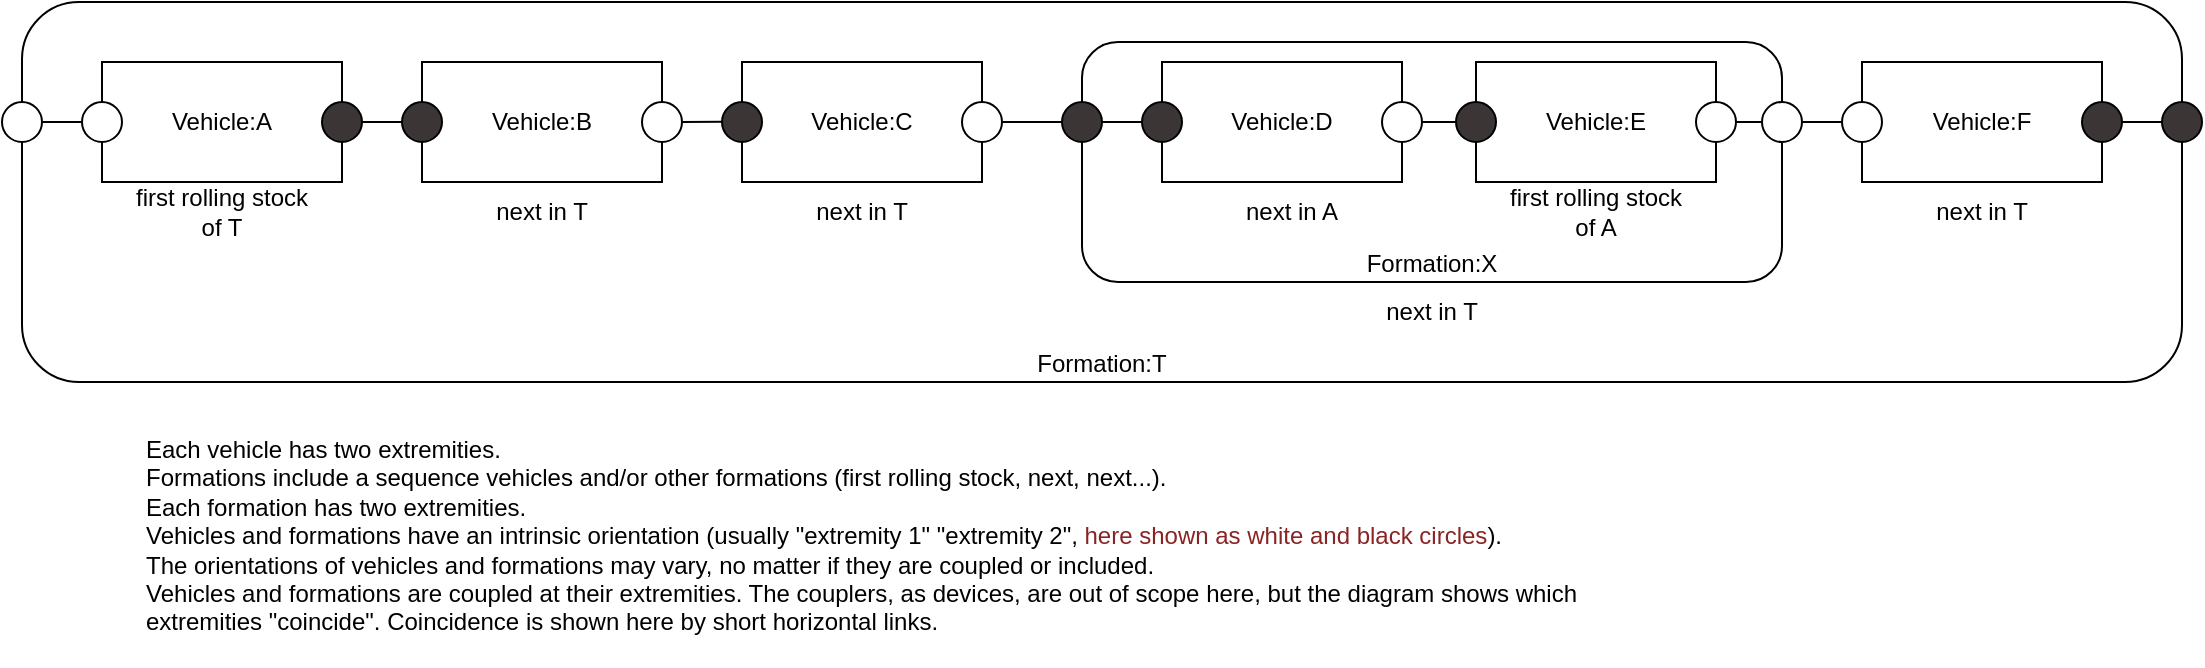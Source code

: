 <mxfile version="26.0.4">
  <diagram name="Vehicles and Formations" id="v-HXxS2JqQLrvBMkdDXK">
    <mxGraphModel dx="1000" dy="813" grid="1" gridSize="10" guides="1" tooltips="1" connect="1" arrows="1" fold="1" page="1" pageScale="1" pageWidth="1169" pageHeight="827" math="0" shadow="0">
      <root>
        <mxCell id="0" />
        <mxCell id="1" parent="0" />
        <mxCell id="QkP3R4wny_Kz9jWWcXJ1-10" value="Formation:T" style="rounded=1;whiteSpace=wrap;html=1;align=center;verticalAlign=bottom;" vertex="1" parent="1">
          <mxGeometry x="10" y="210" width="1080" height="190" as="geometry" />
        </mxCell>
        <mxCell id="QkP3R4wny_Kz9jWWcXJ1-11" value="" style="ellipse;whiteSpace=wrap;html=1;aspect=fixed;" vertex="1" parent="1">
          <mxGeometry y="260" width="20" height="20" as="geometry" />
        </mxCell>
        <mxCell id="QkP3R4wny_Kz9jWWcXJ1-24" value="" style="ellipse;whiteSpace=wrap;html=1;aspect=fixed;strokeColor=light-dark(#000000, #959595);fillColor=light-dark(#3b3535, #ededed);" vertex="1" parent="1">
          <mxGeometry x="1080" y="260" width="20" height="20" as="geometry" />
        </mxCell>
        <mxCell id="QkP3R4wny_Kz9jWWcXJ1-28" value="Each vehicle has two extremities.&lt;div&gt;Formations include a sequence vehicles and/or other formations (first rolling stock, next, next...).&lt;br&gt;&lt;div&gt;Each formation has two extremities.&lt;/div&gt;&lt;div&gt;Vehicles and formations have an intrinsic orientation (usually &quot;extremity 1&quot; &quot;extremity 2&quot;, &lt;font style=&quot;color: light-dark(rgb(138, 36, 36), rgb(237, 237, 237));&quot;&gt;here shown as white and black circles&lt;/font&gt;).&lt;/div&gt;&lt;div&gt;The orientations of vehicles and formations may vary, no matter if they are coupled or included.&lt;/div&gt;&lt;div&gt;Vehicles and formations are coupled at their extremities. The couplers, as devices, are out of scope here, but the diagram shows which extremities &quot;coincide&quot;. Coincidence is shown here by short horizontal links.&lt;/div&gt;&lt;div&gt;&lt;br&gt;&lt;/div&gt;&lt;/div&gt;" style="text;html=1;align=left;verticalAlign=top;whiteSpace=wrap;rounded=0;" vertex="1" parent="1">
          <mxGeometry x="70" y="420" width="760" height="120" as="geometry" />
        </mxCell>
        <mxCell id="QkP3R4wny_Kz9jWWcXJ1-34" value="" style="endArrow=none;html=1;rounded=0;" edge="1" parent="1" source="QkP3R4wny_Kz9jWWcXJ1-12" target="QkP3R4wny_Kz9jWWcXJ1-20">
          <mxGeometry width="50" height="50" relative="1" as="geometry">
            <mxPoint x="470" y="690" as="sourcePoint" />
            <mxPoint x="520" y="640" as="targetPoint" />
          </mxGeometry>
        </mxCell>
        <mxCell id="QkP3R4wny_Kz9jWWcXJ1-35" value="" style="endArrow=none;html=1;rounded=0;exitX=1;exitY=0.5;exitDx=0;exitDy=0;" edge="1" parent="1" source="QkP3R4wny_Kz9jWWcXJ1-18">
          <mxGeometry width="50" height="50" relative="1" as="geometry">
            <mxPoint x="350" y="269.68" as="sourcePoint" />
            <mxPoint x="390" y="269.68" as="targetPoint" />
          </mxGeometry>
        </mxCell>
        <mxCell id="QkP3R4wny_Kz9jWWcXJ1-47" value="" style="group" vertex="1" connectable="0" parent="1">
          <mxGeometry x="40" y="240" width="140" height="90" as="geometry" />
        </mxCell>
        <mxCell id="QkP3R4wny_Kz9jWWcXJ1-29" value="first rolling stock of T" style="text;html=1;align=center;verticalAlign=middle;whiteSpace=wrap;rounded=0;" vertex="1" parent="QkP3R4wny_Kz9jWWcXJ1-47">
          <mxGeometry x="20" y="60" width="100" height="30" as="geometry" />
        </mxCell>
        <mxCell id="QkP3R4wny_Kz9jWWcXJ1-37" value="" style="group" vertex="1" connectable="0" parent="QkP3R4wny_Kz9jWWcXJ1-47">
          <mxGeometry width="140" height="60" as="geometry" />
        </mxCell>
        <mxCell id="QkP3R4wny_Kz9jWWcXJ1-1" value="Vehicle:A" style="rounded=0;whiteSpace=wrap;html=1;" vertex="1" parent="QkP3R4wny_Kz9jWWcXJ1-37">
          <mxGeometry x="10" width="120" height="60" as="geometry" />
        </mxCell>
        <mxCell id="QkP3R4wny_Kz9jWWcXJ1-12" value="" style="ellipse;whiteSpace=wrap;html=1;aspect=fixed;strokeColor=light-dark(#000000, #959595);fillColor=light-dark(#3b3535, #ededed);" vertex="1" parent="QkP3R4wny_Kz9jWWcXJ1-37">
          <mxGeometry x="120" y="20" width="20" height="20" as="geometry" />
        </mxCell>
        <mxCell id="QkP3R4wny_Kz9jWWcXJ1-19" value="" style="ellipse;whiteSpace=wrap;html=1;aspect=fixed;" vertex="1" parent="QkP3R4wny_Kz9jWWcXJ1-37">
          <mxGeometry y="20" width="20" height="20" as="geometry" />
        </mxCell>
        <mxCell id="QkP3R4wny_Kz9jWWcXJ1-51" value="" style="endArrow=none;html=1;rounded=0;exitX=1;exitY=0.5;exitDx=0;exitDy=0;entryX=0;entryY=0.5;entryDx=0;entryDy=0;" edge="1" parent="1" source="QkP3R4wny_Kz9jWWcXJ1-11" target="QkP3R4wny_Kz9jWWcXJ1-19">
          <mxGeometry width="50" height="50" relative="1" as="geometry">
            <mxPoint x="470" y="690" as="sourcePoint" />
            <mxPoint x="520" y="640" as="targetPoint" />
          </mxGeometry>
        </mxCell>
        <mxCell id="QkP3R4wny_Kz9jWWcXJ1-52" value="" style="endArrow=none;html=1;rounded=0;exitX=0;exitY=0.5;exitDx=0;exitDy=0;entryX=1;entryY=0.5;entryDx=0;entryDy=0;" edge="1" parent="1" source="QkP3R4wny_Kz9jWWcXJ1-22" target="QkP3R4wny_Kz9jWWcXJ1-25">
          <mxGeometry width="50" height="50" relative="1" as="geometry">
            <mxPoint x="530" y="280" as="sourcePoint" />
            <mxPoint x="550" y="280" as="targetPoint" />
          </mxGeometry>
        </mxCell>
        <mxCell id="QkP3R4wny_Kz9jWWcXJ1-55" value="" style="endArrow=none;html=1;rounded=0;exitX=1;exitY=0.5;exitDx=0;exitDy=0;entryX=0;entryY=0.5;entryDx=0;entryDy=0;" edge="1" parent="1" source="QkP3R4wny_Kz9jWWcXJ1-16" target="QkP3R4wny_Kz9jWWcXJ1-13">
          <mxGeometry width="50" height="50" relative="1" as="geometry">
            <mxPoint x="900" y="280" as="sourcePoint" />
            <mxPoint x="910" y="280" as="targetPoint" />
          </mxGeometry>
        </mxCell>
        <mxCell id="QkP3R4wny_Kz9jWWcXJ1-56" value="" style="endArrow=none;html=1;rounded=0;exitX=0;exitY=0.5;exitDx=0;exitDy=0;entryX=1;entryY=0.5;entryDx=0;entryDy=0;" edge="1" parent="1" source="QkP3R4wny_Kz9jWWcXJ1-24" target="QkP3R4wny_Kz9jWWcXJ1-26">
          <mxGeometry width="50" height="50" relative="1" as="geometry">
            <mxPoint x="930" y="280" as="sourcePoint" />
            <mxPoint x="940" y="280" as="targetPoint" />
          </mxGeometry>
        </mxCell>
        <mxCell id="QkP3R4wny_Kz9jWWcXJ1-57" value="" style="group" vertex="1" connectable="0" parent="1">
          <mxGeometry x="200" y="240" width="140" height="90" as="geometry" />
        </mxCell>
        <mxCell id="QkP3R4wny_Kz9jWWcXJ1-30" value="next in T" style="text;html=1;align=center;verticalAlign=middle;whiteSpace=wrap;rounded=0;" vertex="1" parent="QkP3R4wny_Kz9jWWcXJ1-57">
          <mxGeometry x="20" y="60" width="100" height="30" as="geometry" />
        </mxCell>
        <mxCell id="QkP3R4wny_Kz9jWWcXJ1-38" value="" style="group" vertex="1" connectable="0" parent="QkP3R4wny_Kz9jWWcXJ1-57">
          <mxGeometry width="140" height="60" as="geometry" />
        </mxCell>
        <mxCell id="QkP3R4wny_Kz9jWWcXJ1-2" value="Vehicle:B" style="rounded=0;whiteSpace=wrap;html=1;" vertex="1" parent="QkP3R4wny_Kz9jWWcXJ1-38">
          <mxGeometry x="10" width="120" height="60" as="geometry" />
        </mxCell>
        <mxCell id="QkP3R4wny_Kz9jWWcXJ1-18" value="" style="ellipse;whiteSpace=wrap;html=1;aspect=fixed;" vertex="1" parent="QkP3R4wny_Kz9jWWcXJ1-38">
          <mxGeometry x="120" y="20" width="20" height="20" as="geometry" />
        </mxCell>
        <mxCell id="QkP3R4wny_Kz9jWWcXJ1-20" value="" style="ellipse;whiteSpace=wrap;html=1;aspect=fixed;strokeColor=light-dark(#000000, #959595);fillColor=light-dark(#3b3535, #ededed);" vertex="1" parent="QkP3R4wny_Kz9jWWcXJ1-38">
          <mxGeometry y="20" width="20" height="20" as="geometry" />
        </mxCell>
        <mxCell id="QkP3R4wny_Kz9jWWcXJ1-58" value="" style="group" vertex="1" connectable="0" parent="1">
          <mxGeometry x="360" y="240" width="140" height="90" as="geometry" />
        </mxCell>
        <mxCell id="QkP3R4wny_Kz9jWWcXJ1-42" value="" style="group" vertex="1" connectable="0" parent="QkP3R4wny_Kz9jWWcXJ1-58">
          <mxGeometry width="140" height="60" as="geometry" />
        </mxCell>
        <mxCell id="QkP3R4wny_Kz9jWWcXJ1-5" value="Vehicle:C" style="rounded=0;whiteSpace=wrap;html=1;" vertex="1" parent="QkP3R4wny_Kz9jWWcXJ1-42">
          <mxGeometry x="10" width="120" height="60" as="geometry" />
        </mxCell>
        <mxCell id="QkP3R4wny_Kz9jWWcXJ1-17" value="" style="ellipse;whiteSpace=wrap;html=1;aspect=fixed;" vertex="1" parent="QkP3R4wny_Kz9jWWcXJ1-42">
          <mxGeometry x="120" y="20" width="20" height="20" as="geometry" />
        </mxCell>
        <mxCell id="QkP3R4wny_Kz9jWWcXJ1-21" value="" style="ellipse;whiteSpace=wrap;html=1;aspect=fixed;strokeColor=light-dark(#000000, #959595);fillColor=light-dark(#3b3535, #ededed);" vertex="1" parent="QkP3R4wny_Kz9jWWcXJ1-42">
          <mxGeometry y="20" width="20" height="20" as="geometry" />
        </mxCell>
        <mxCell id="QkP3R4wny_Kz9jWWcXJ1-36" value="" style="endArrow=none;html=1;rounded=0;exitX=1;exitY=0.5;exitDx=0;exitDy=0;" edge="1" parent="1" source="QkP3R4wny_Kz9jWWcXJ1-17">
          <mxGeometry width="50" height="50" relative="1" as="geometry">
            <mxPoint x="530" y="270" as="sourcePoint" />
            <mxPoint x="540" y="270" as="targetPoint" />
          </mxGeometry>
        </mxCell>
        <mxCell id="QkP3R4wny_Kz9jWWcXJ1-62" value="" style="endArrow=none;html=1;rounded=0;exitX=0;exitY=0.5;exitDx=0;exitDy=0;entryX=1;entryY=0.5;entryDx=0;entryDy=0;" edge="1" parent="1" source="QkP3R4wny_Kz9jWWcXJ1-22" target="QkP3R4wny_Kz9jWWcXJ1-25">
          <mxGeometry width="50" height="50" relative="1" as="geometry">
            <mxPoint x="737" y="280" as="sourcePoint" />
            <mxPoint x="715" y="280" as="targetPoint" />
          </mxGeometry>
        </mxCell>
        <mxCell id="QkP3R4wny_Kz9jWWcXJ1-31" value="next in T" style="text;html=1;align=center;verticalAlign=middle;whiteSpace=wrap;rounded=0;" vertex="1" parent="1">
          <mxGeometry x="380" y="300" width="100" height="30" as="geometry" />
        </mxCell>
        <mxCell id="QkP3R4wny_Kz9jWWcXJ1-64" value="" style="group" vertex="1" connectable="0" parent="1">
          <mxGeometry x="540" y="230" width="370" height="150" as="geometry" />
        </mxCell>
        <mxCell id="QkP3R4wny_Kz9jWWcXJ1-70" value="" style="group" vertex="1" connectable="0" parent="QkP3R4wny_Kz9jWWcXJ1-64">
          <mxGeometry width="370" height="150" as="geometry" />
        </mxCell>
        <mxCell id="QkP3R4wny_Kz9jWWcXJ1-59" value="" style="group" vertex="1" connectable="0" parent="QkP3R4wny_Kz9jWWcXJ1-70">
          <mxGeometry width="370" height="120" as="geometry" />
        </mxCell>
        <mxCell id="QkP3R4wny_Kz9jWWcXJ1-7" value="Formation:X" style="rounded=1;whiteSpace=wrap;html=1;align=center;verticalAlign=bottom;" vertex="1" parent="QkP3R4wny_Kz9jWWcXJ1-59">
          <mxGeometry width="350" height="120" as="geometry" />
        </mxCell>
        <mxCell id="QkP3R4wny_Kz9jWWcXJ1-50" value="" style="group" vertex="1" connectable="0" parent="QkP3R4wny_Kz9jWWcXJ1-59">
          <mxGeometry x="187" y="10" width="140" height="90" as="geometry" />
        </mxCell>
        <mxCell id="QkP3R4wny_Kz9jWWcXJ1-32" value="first rolling stock of A" style="text;html=1;align=center;verticalAlign=middle;whiteSpace=wrap;rounded=0;" vertex="1" parent="QkP3R4wny_Kz9jWWcXJ1-50">
          <mxGeometry x="20" y="60" width="100" height="30" as="geometry" />
        </mxCell>
        <mxCell id="QkP3R4wny_Kz9jWWcXJ1-49" value="" style="group" vertex="1" connectable="0" parent="QkP3R4wny_Kz9jWWcXJ1-50">
          <mxGeometry width="140" height="60" as="geometry" />
        </mxCell>
        <mxCell id="QkP3R4wny_Kz9jWWcXJ1-4" value="Vehicle:E" style="rounded=0;whiteSpace=wrap;html=1;" vertex="1" parent="QkP3R4wny_Kz9jWWcXJ1-49">
          <mxGeometry x="10" width="120" height="60" as="geometry" />
        </mxCell>
        <mxCell id="QkP3R4wny_Kz9jWWcXJ1-14" value="" style="ellipse;whiteSpace=wrap;html=1;aspect=fixed;" vertex="1" parent="QkP3R4wny_Kz9jWWcXJ1-49">
          <mxGeometry x="120" y="20" width="20" height="20" as="geometry" />
        </mxCell>
        <mxCell id="QkP3R4wny_Kz9jWWcXJ1-23" value="" style="ellipse;whiteSpace=wrap;html=1;aspect=fixed;strokeColor=light-dark(#000000, #959595);fillColor=light-dark(#3b3535, #ededed);" vertex="1" parent="QkP3R4wny_Kz9jWWcXJ1-49">
          <mxGeometry y="20" width="20" height="20" as="geometry" />
        </mxCell>
        <mxCell id="QkP3R4wny_Kz9jWWcXJ1-53" value="" style="endArrow=none;html=1;rounded=0;exitX=0;exitY=0.5;exitDx=0;exitDy=0;entryX=1;entryY=0.5;entryDx=0;entryDy=0;" edge="1" parent="QkP3R4wny_Kz9jWWcXJ1-59" source="QkP3R4wny_Kz9jWWcXJ1-23" target="QkP3R4wny_Kz9jWWcXJ1-15">
          <mxGeometry width="50" height="50" relative="1" as="geometry">
            <mxPoint y="60" as="sourcePoint" />
            <mxPoint x="20" y="60" as="targetPoint" />
          </mxGeometry>
        </mxCell>
        <mxCell id="QkP3R4wny_Kz9jWWcXJ1-16" value="" style="ellipse;whiteSpace=wrap;html=1;aspect=fixed;" vertex="1" parent="QkP3R4wny_Kz9jWWcXJ1-59">
          <mxGeometry x="340" y="30" width="20" height="20" as="geometry" />
        </mxCell>
        <mxCell id="QkP3R4wny_Kz9jWWcXJ1-54" value="" style="endArrow=none;html=1;rounded=0;exitX=1;exitY=0.5;exitDx=0;exitDy=0;entryX=0;entryY=0.5;entryDx=0;entryDy=0;" edge="1" parent="QkP3R4wny_Kz9jWWcXJ1-59" source="QkP3R4wny_Kz9jWWcXJ1-14" target="QkP3R4wny_Kz9jWWcXJ1-16">
          <mxGeometry width="50" height="50" relative="1" as="geometry">
            <mxPoint x="220" y="50" as="sourcePoint" />
            <mxPoint x="175" y="50" as="targetPoint" />
          </mxGeometry>
        </mxCell>
        <mxCell id="QkP3R4wny_Kz9jWWcXJ1-60" value="" style="endArrow=none;html=1;rounded=0;exitX=1;exitY=0.5;exitDx=0;exitDy=0;entryX=0;entryY=0.5;entryDx=0;entryDy=0;" edge="1" parent="QkP3R4wny_Kz9jWWcXJ1-59" source="QkP3R4wny_Kz9jWWcXJ1-14" target="QkP3R4wny_Kz9jWWcXJ1-16">
          <mxGeometry width="50" height="50" relative="1" as="geometry">
            <mxPoint x="350" y="310" as="sourcePoint" />
            <mxPoint x="400" y="260" as="targetPoint" />
          </mxGeometry>
        </mxCell>
        <mxCell id="QkP3R4wny_Kz9jWWcXJ1-66" value="" style="group" vertex="1" connectable="0" parent="QkP3R4wny_Kz9jWWcXJ1-59">
          <mxGeometry x="30" y="10" width="140" height="90" as="geometry" />
        </mxCell>
        <mxCell id="QkP3R4wny_Kz9jWWcXJ1-48" value="" style="group" vertex="1" connectable="0" parent="QkP3R4wny_Kz9jWWcXJ1-66">
          <mxGeometry width="140" height="60" as="geometry" />
        </mxCell>
        <mxCell id="QkP3R4wny_Kz9jWWcXJ1-6" value="Vehicle:D" style="rounded=0;whiteSpace=wrap;html=1;" vertex="1" parent="QkP3R4wny_Kz9jWWcXJ1-48">
          <mxGeometry x="10" width="120" height="60" as="geometry" />
        </mxCell>
        <mxCell id="QkP3R4wny_Kz9jWWcXJ1-15" value="" style="ellipse;whiteSpace=wrap;html=1;aspect=fixed;" vertex="1" parent="QkP3R4wny_Kz9jWWcXJ1-48">
          <mxGeometry x="120" y="20" width="20" height="20" as="geometry" />
        </mxCell>
        <mxCell id="QkP3R4wny_Kz9jWWcXJ1-22" value="" style="ellipse;whiteSpace=wrap;html=1;aspect=fixed;strokeColor=light-dark(#000000, #959595);fillColor=light-dark(#3b3535, #ededed);" vertex="1" parent="QkP3R4wny_Kz9jWWcXJ1-48">
          <mxGeometry y="20" width="20" height="20" as="geometry" />
        </mxCell>
        <mxCell id="QkP3R4wny_Kz9jWWcXJ1-65" value="next in A" style="text;html=1;align=center;verticalAlign=middle;whiteSpace=wrap;rounded=0;" vertex="1" parent="QkP3R4wny_Kz9jWWcXJ1-66">
          <mxGeometry x="25" y="60" width="100" height="30" as="geometry" />
        </mxCell>
        <mxCell id="QkP3R4wny_Kz9jWWcXJ1-69" value="next in T" style="text;html=1;align=center;verticalAlign=middle;whiteSpace=wrap;rounded=0;" vertex="1" parent="QkP3R4wny_Kz9jWWcXJ1-70">
          <mxGeometry x="125" y="120" width="100" height="30" as="geometry" />
        </mxCell>
        <mxCell id="QkP3R4wny_Kz9jWWcXJ1-68" value="" style="group" vertex="1" connectable="0" parent="1">
          <mxGeometry x="920" y="240" width="140" height="90" as="geometry" />
        </mxCell>
        <mxCell id="QkP3R4wny_Kz9jWWcXJ1-45" value="" style="group" vertex="1" connectable="0" parent="QkP3R4wny_Kz9jWWcXJ1-68">
          <mxGeometry width="140" height="60" as="geometry" />
        </mxCell>
        <mxCell id="QkP3R4wny_Kz9jWWcXJ1-3" value="Vehicle:F" style="rounded=0;whiteSpace=wrap;html=1;" vertex="1" parent="QkP3R4wny_Kz9jWWcXJ1-45">
          <mxGeometry x="10" width="120" height="60" as="geometry" />
        </mxCell>
        <mxCell id="QkP3R4wny_Kz9jWWcXJ1-13" value="" style="ellipse;whiteSpace=wrap;html=1;aspect=fixed;" vertex="1" parent="QkP3R4wny_Kz9jWWcXJ1-45">
          <mxGeometry y="20" width="20" height="20" as="geometry" />
        </mxCell>
        <mxCell id="QkP3R4wny_Kz9jWWcXJ1-26" value="" style="ellipse;whiteSpace=wrap;html=1;aspect=fixed;strokeColor=light-dark(#000000, #959595);fillColor=light-dark(#3b3535, #ededed);" vertex="1" parent="QkP3R4wny_Kz9jWWcXJ1-45">
          <mxGeometry x="120" y="20" width="20" height="20" as="geometry" />
        </mxCell>
        <mxCell id="QkP3R4wny_Kz9jWWcXJ1-67" value="next in T" style="text;html=1;align=center;verticalAlign=middle;whiteSpace=wrap;rounded=0;" vertex="1" parent="QkP3R4wny_Kz9jWWcXJ1-68">
          <mxGeometry x="20" y="60" width="100" height="30" as="geometry" />
        </mxCell>
        <mxCell id="QkP3R4wny_Kz9jWWcXJ1-25" value="" style="ellipse;whiteSpace=wrap;html=1;aspect=fixed;strokeColor=light-dark(#000000, #959595);fillColor=light-dark(#3b3535, #ededed);" vertex="1" parent="1">
          <mxGeometry x="530" y="260" width="20" height="20" as="geometry" />
        </mxCell>
        <mxCell id="QkP3R4wny_Kz9jWWcXJ1-71" value="" style="endArrow=none;html=1;rounded=0;exitX=1;exitY=0.5;exitDx=0;exitDy=0;entryX=0;entryY=0.5;entryDx=0;entryDy=0;" edge="1" parent="1" source="QkP3R4wny_Kz9jWWcXJ1-25" target="QkP3R4wny_Kz9jWWcXJ1-22">
          <mxGeometry width="50" height="50" relative="1" as="geometry">
            <mxPoint x="470" y="690" as="sourcePoint" />
            <mxPoint x="520" y="640" as="targetPoint" />
          </mxGeometry>
        </mxCell>
      </root>
    </mxGraphModel>
  </diagram>
</mxfile>
